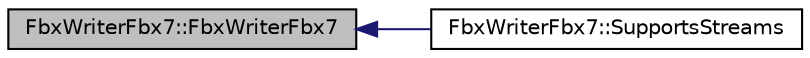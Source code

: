digraph "FbxWriterFbx7::FbxWriterFbx7"
{
  edge [fontname="Helvetica",fontsize="10",labelfontname="Helvetica",labelfontsize="10"];
  node [fontname="Helvetica",fontsize="10",shape=record];
  rankdir="LR";
  Node1 [label="FbxWriterFbx7::FbxWriterFbx7",height=0.2,width=0.4,color="black", fillcolor="grey75", style="filled", fontcolor="black"];
  Node1 -> Node2 [dir="back",color="midnightblue",fontsize="10",style="solid",fontname="Helvetica"];
  Node2 [label="FbxWriterFbx7::SupportsStreams",height=0.2,width=0.4,color="black", fillcolor="white", style="filled",URL="$class_fbx_writer_fbx7.html#a1db3d07967773f3b1af23d15757c281a"];
}
